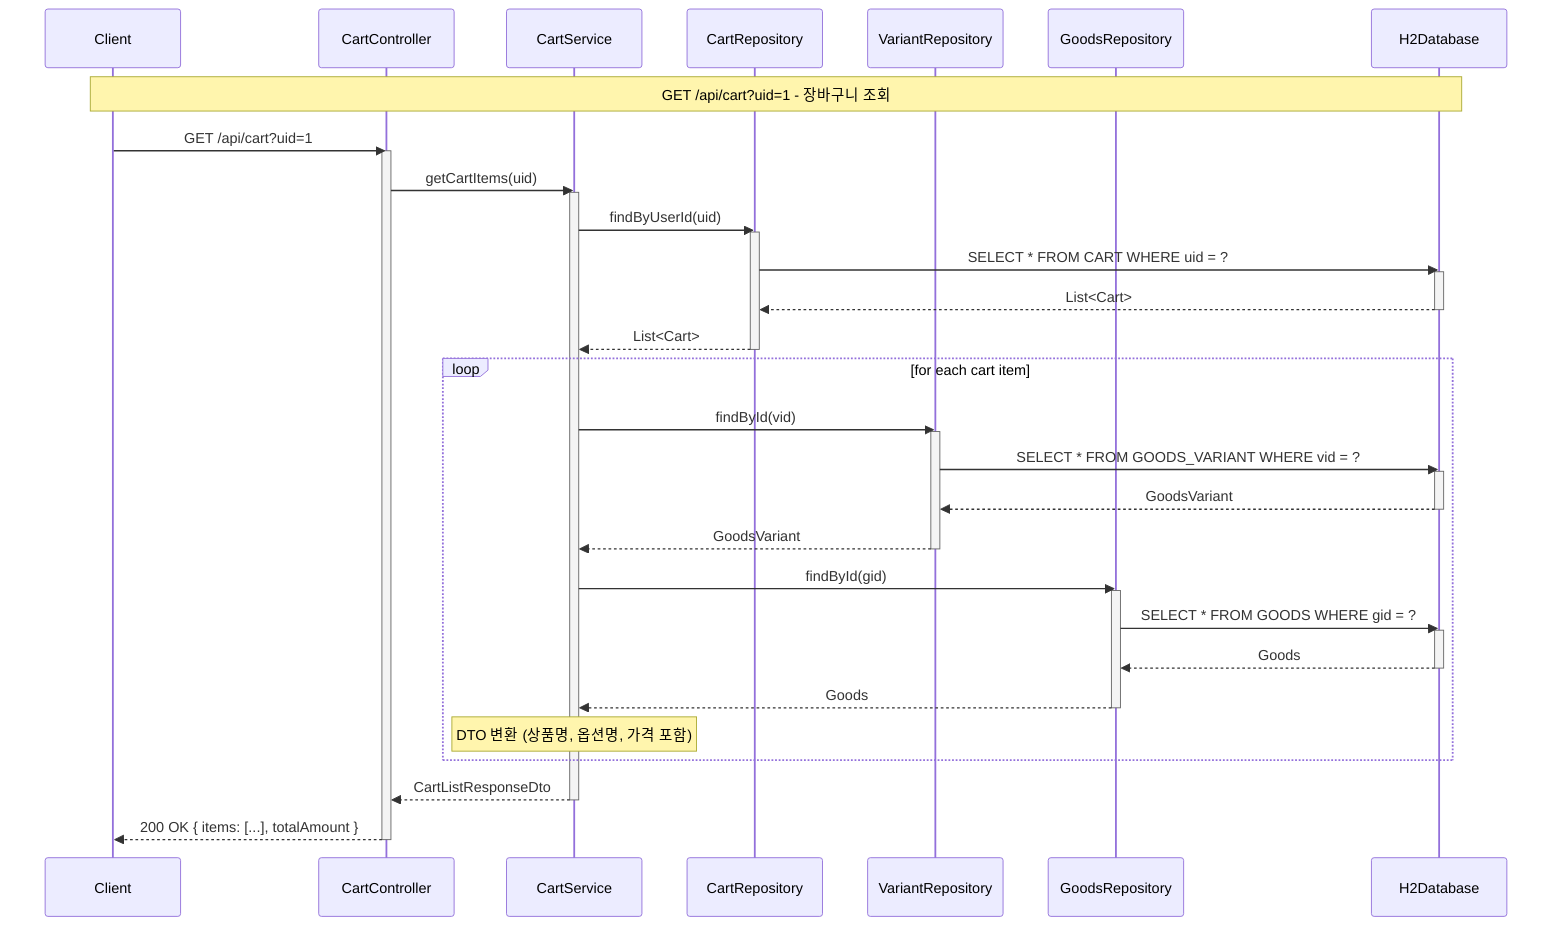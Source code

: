 sequenceDiagram
    participant Client
    participant CartController
    participant CartService
    participant CartRepository
    participant VariantRepository
    participant GoodsRepository
    participant H2Database

    Note over Client,H2Database: GET /api/cart?uid=1 - 장바구니 조회

    Client->>CartController: GET /api/cart?uid=1
    activate CartController

    CartController->>CartService: getCartItems(uid)
    activate CartService

    CartService->>CartRepository: findByUserId(uid)
    activate CartRepository
    CartRepository->>H2Database: SELECT * FROM CART WHERE uid = ?
    activate H2Database
    H2Database-->>CartRepository: List<Cart>
    deactivate H2Database
    CartRepository-->>CartService: List<Cart>
    deactivate CartRepository

    loop for each cart item
        CartService->>VariantRepository: findById(vid)
        activate VariantRepository
        VariantRepository->>H2Database: SELECT * FROM GOODS_VARIANT WHERE vid = ?
        activate H2Database
        H2Database-->>VariantRepository: GoodsVariant
        deactivate H2Database
        VariantRepository-->>CartService: GoodsVariant
        deactivate VariantRepository

        CartService->>GoodsRepository: findById(gid)
        activate GoodsRepository
        GoodsRepository->>H2Database: SELECT * FROM GOODS WHERE gid = ?
        activate H2Database
        H2Database-->>GoodsRepository: Goods
        deactivate H2Database
        GoodsRepository-->>CartService: Goods
        deactivate GoodsRepository

        Note over CartService: DTO 변환 (상품명, 옵션명, 가격 포함)
    end

    CartService-->>CartController: CartListResponseDto
    deactivate CartService

    CartController-->>Client: 200 OK { items: [...], totalAmount }
    deactivate CartController